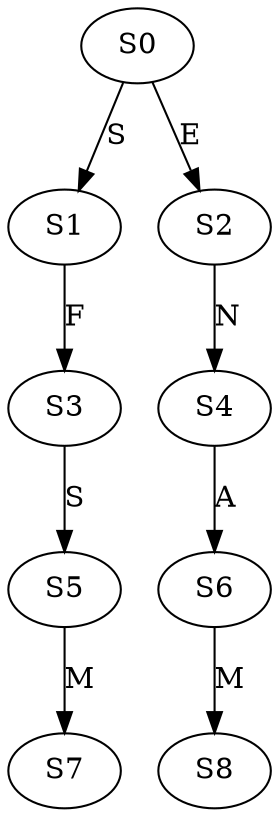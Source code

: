 strict digraph  {
	S0 -> S1 [ label = S ];
	S0 -> S2 [ label = E ];
	S1 -> S3 [ label = F ];
	S2 -> S4 [ label = N ];
	S3 -> S5 [ label = S ];
	S4 -> S6 [ label = A ];
	S5 -> S7 [ label = M ];
	S6 -> S8 [ label = M ];
}
